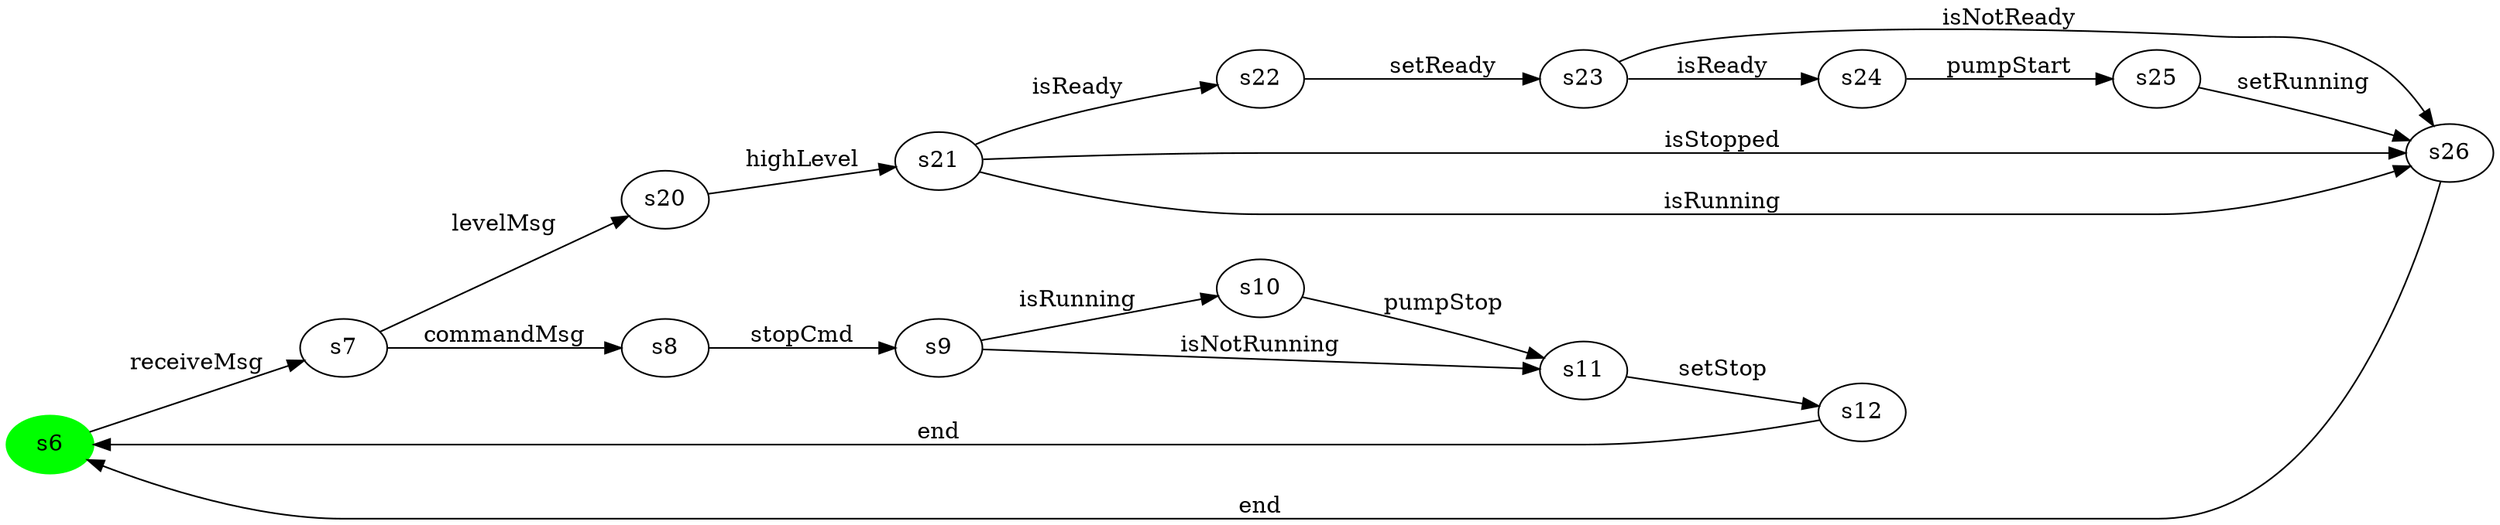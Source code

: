 digraph G {
rankdir=LR;
state0[ label = "s6", style=filled, color=green ];
state0 -> state1 [ label=" receiveMsg " ];
state1 [ label = "s7" ];
state1 -> state2 [ label=" levelMsg " ];
state1 -> state3 [ label=" commandMsg " ];
state3 [ label = "s8" ];
state3 -> state4 [ label=" stopCmd " ];
state4 [ label = "s9" ];
state4 -> state5 [ label=" isRunning " ];
state4 -> state6 [ label=" isNotRunning " ];
state2 [ label = "s20" ];
state2 -> state7 [ label=" highLevel " ];
state6 [ label = "s11" ];
state6 -> state8 [ label=" setStop " ];
state9 [ label = "s22" ];
state9 -> state10 [ label=" setReady " ];
state5 [ label = "s10" ];
state5 -> state6 [ label=" pumpStop " ];
state7 [ label = "s21" ];
state7 -> state11 [ label=" isStopped " ];
state7 -> state11 [ label=" isRunning " ];
state7 -> state9 [ label=" isReady " ];
state12 [ label = "s24" ];
state12 -> state13 [ label=" pumpStart " ];
state8 [ label = "s12" ];
state8 -> state0 [ label=" end " ];
state10 [ label = "s23" ];
state10 -> state11 [ label=" isNotReady " ];
state10 -> state12 [ label=" isReady " ];
state11 [ label = "s26" ];
state11 -> state0 [ label=" end " ];
state13 [ label = "s25" ];
state13 -> state11 [ label=" setRunning " ];
}
